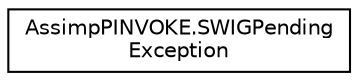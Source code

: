 digraph "Graphical Class Hierarchy"
{
  edge [fontname="Helvetica",fontsize="10",labelfontname="Helvetica",labelfontsize="10"];
  node [fontname="Helvetica",fontsize="10",shape=record];
  rankdir="LR";
  Node1 [label="AssimpPINVOKE.SWIGPending\lException",height=0.2,width=0.4,color="black", fillcolor="white", style="filled",URL="$class_assimp_p_i_n_v_o_k_e_1_1_s_w_i_g_pending_exception.html"];
}
